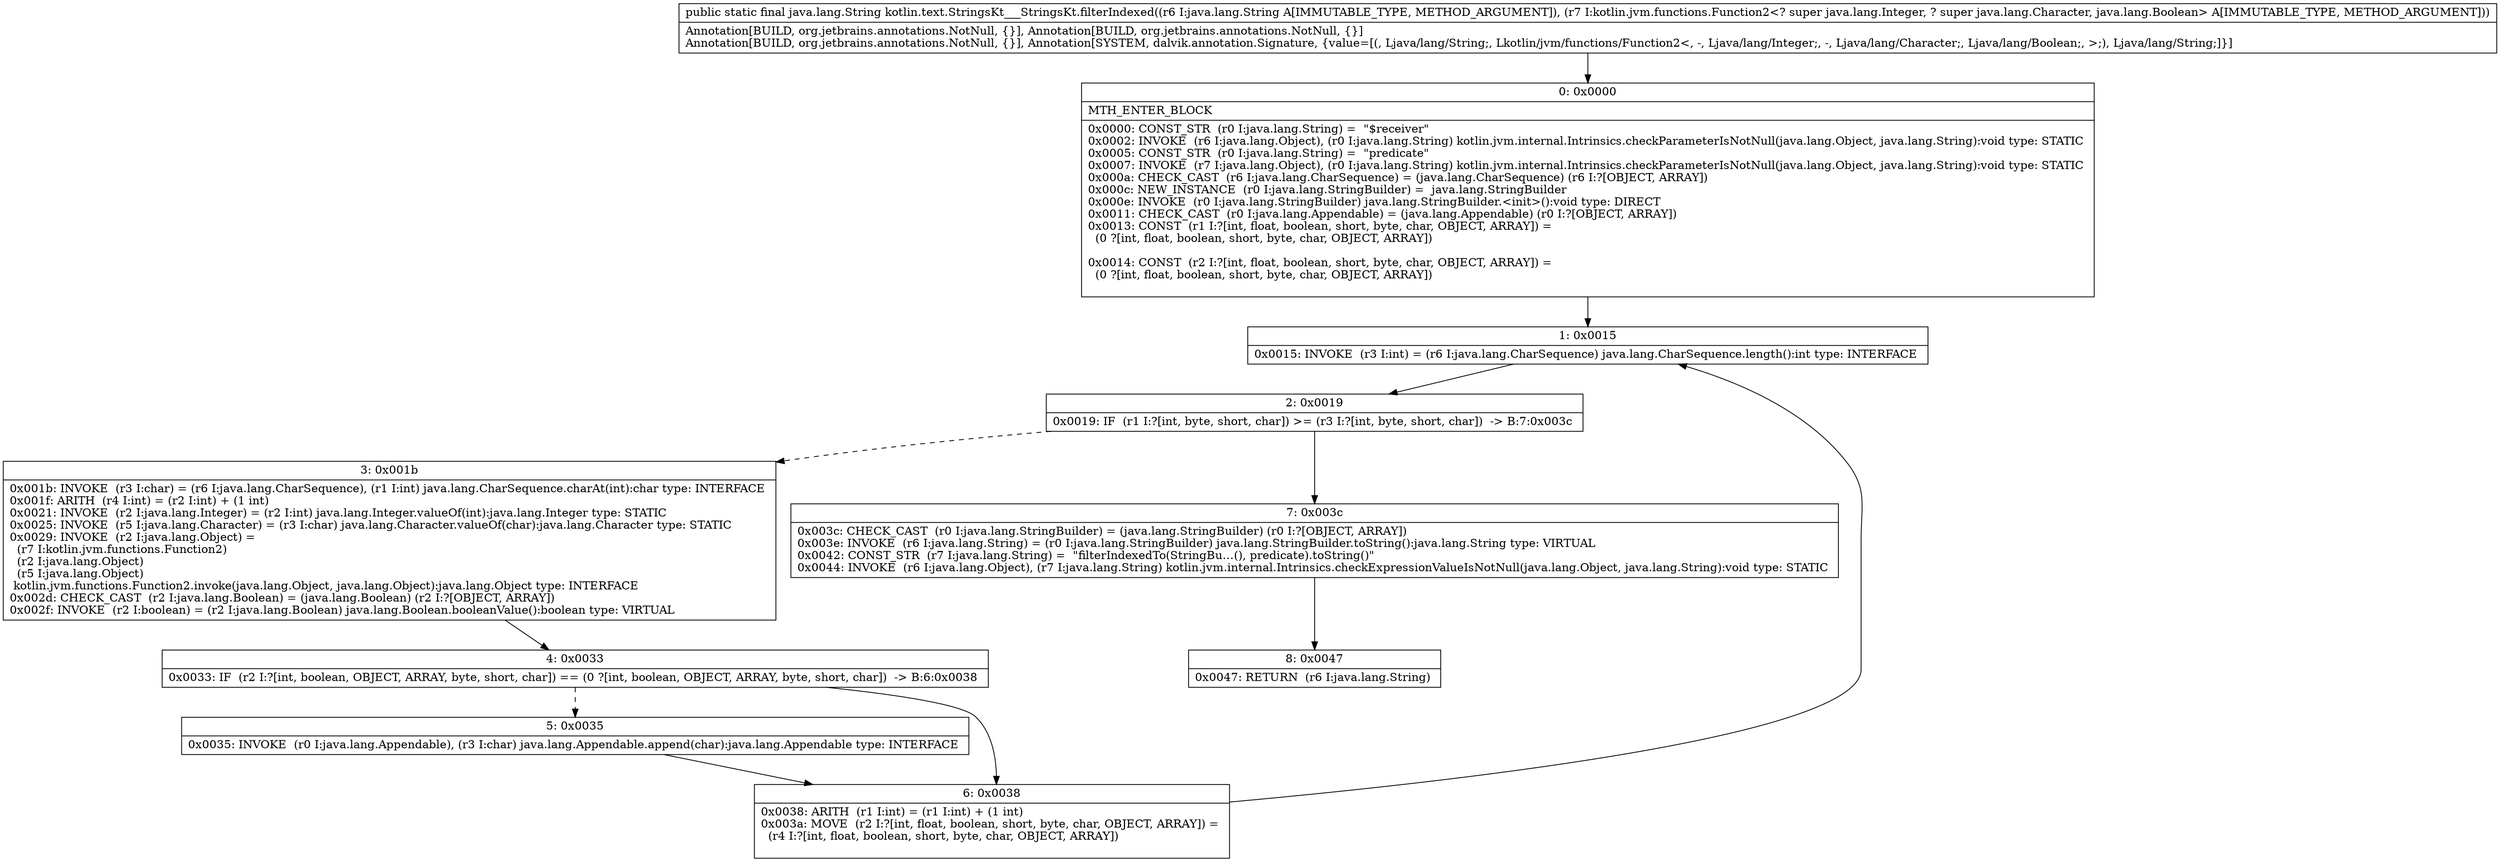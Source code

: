 digraph "CFG forkotlin.text.StringsKt___StringsKt.filterIndexed(Ljava\/lang\/String;Lkotlin\/jvm\/functions\/Function2;)Ljava\/lang\/String;" {
Node_0 [shape=record,label="{0\:\ 0x0000|MTH_ENTER_BLOCK\l|0x0000: CONST_STR  (r0 I:java.lang.String) =  \"$receiver\" \l0x0002: INVOKE  (r6 I:java.lang.Object), (r0 I:java.lang.String) kotlin.jvm.internal.Intrinsics.checkParameterIsNotNull(java.lang.Object, java.lang.String):void type: STATIC \l0x0005: CONST_STR  (r0 I:java.lang.String) =  \"predicate\" \l0x0007: INVOKE  (r7 I:java.lang.Object), (r0 I:java.lang.String) kotlin.jvm.internal.Intrinsics.checkParameterIsNotNull(java.lang.Object, java.lang.String):void type: STATIC \l0x000a: CHECK_CAST  (r6 I:java.lang.CharSequence) = (java.lang.CharSequence) (r6 I:?[OBJECT, ARRAY]) \l0x000c: NEW_INSTANCE  (r0 I:java.lang.StringBuilder) =  java.lang.StringBuilder \l0x000e: INVOKE  (r0 I:java.lang.StringBuilder) java.lang.StringBuilder.\<init\>():void type: DIRECT \l0x0011: CHECK_CAST  (r0 I:java.lang.Appendable) = (java.lang.Appendable) (r0 I:?[OBJECT, ARRAY]) \l0x0013: CONST  (r1 I:?[int, float, boolean, short, byte, char, OBJECT, ARRAY]) = \l  (0 ?[int, float, boolean, short, byte, char, OBJECT, ARRAY])\l \l0x0014: CONST  (r2 I:?[int, float, boolean, short, byte, char, OBJECT, ARRAY]) = \l  (0 ?[int, float, boolean, short, byte, char, OBJECT, ARRAY])\l \l}"];
Node_1 [shape=record,label="{1\:\ 0x0015|0x0015: INVOKE  (r3 I:int) = (r6 I:java.lang.CharSequence) java.lang.CharSequence.length():int type: INTERFACE \l}"];
Node_2 [shape=record,label="{2\:\ 0x0019|0x0019: IF  (r1 I:?[int, byte, short, char]) \>= (r3 I:?[int, byte, short, char])  \-\> B:7:0x003c \l}"];
Node_3 [shape=record,label="{3\:\ 0x001b|0x001b: INVOKE  (r3 I:char) = (r6 I:java.lang.CharSequence), (r1 I:int) java.lang.CharSequence.charAt(int):char type: INTERFACE \l0x001f: ARITH  (r4 I:int) = (r2 I:int) + (1 int) \l0x0021: INVOKE  (r2 I:java.lang.Integer) = (r2 I:int) java.lang.Integer.valueOf(int):java.lang.Integer type: STATIC \l0x0025: INVOKE  (r5 I:java.lang.Character) = (r3 I:char) java.lang.Character.valueOf(char):java.lang.Character type: STATIC \l0x0029: INVOKE  (r2 I:java.lang.Object) = \l  (r7 I:kotlin.jvm.functions.Function2)\l  (r2 I:java.lang.Object)\l  (r5 I:java.lang.Object)\l kotlin.jvm.functions.Function2.invoke(java.lang.Object, java.lang.Object):java.lang.Object type: INTERFACE \l0x002d: CHECK_CAST  (r2 I:java.lang.Boolean) = (java.lang.Boolean) (r2 I:?[OBJECT, ARRAY]) \l0x002f: INVOKE  (r2 I:boolean) = (r2 I:java.lang.Boolean) java.lang.Boolean.booleanValue():boolean type: VIRTUAL \l}"];
Node_4 [shape=record,label="{4\:\ 0x0033|0x0033: IF  (r2 I:?[int, boolean, OBJECT, ARRAY, byte, short, char]) == (0 ?[int, boolean, OBJECT, ARRAY, byte, short, char])  \-\> B:6:0x0038 \l}"];
Node_5 [shape=record,label="{5\:\ 0x0035|0x0035: INVOKE  (r0 I:java.lang.Appendable), (r3 I:char) java.lang.Appendable.append(char):java.lang.Appendable type: INTERFACE \l}"];
Node_6 [shape=record,label="{6\:\ 0x0038|0x0038: ARITH  (r1 I:int) = (r1 I:int) + (1 int) \l0x003a: MOVE  (r2 I:?[int, float, boolean, short, byte, char, OBJECT, ARRAY]) = \l  (r4 I:?[int, float, boolean, short, byte, char, OBJECT, ARRAY])\l \l}"];
Node_7 [shape=record,label="{7\:\ 0x003c|0x003c: CHECK_CAST  (r0 I:java.lang.StringBuilder) = (java.lang.StringBuilder) (r0 I:?[OBJECT, ARRAY]) \l0x003e: INVOKE  (r6 I:java.lang.String) = (r0 I:java.lang.StringBuilder) java.lang.StringBuilder.toString():java.lang.String type: VIRTUAL \l0x0042: CONST_STR  (r7 I:java.lang.String) =  \"filterIndexedTo(StringBu…(), predicate).toString()\" \l0x0044: INVOKE  (r6 I:java.lang.Object), (r7 I:java.lang.String) kotlin.jvm.internal.Intrinsics.checkExpressionValueIsNotNull(java.lang.Object, java.lang.String):void type: STATIC \l}"];
Node_8 [shape=record,label="{8\:\ 0x0047|0x0047: RETURN  (r6 I:java.lang.String) \l}"];
MethodNode[shape=record,label="{public static final java.lang.String kotlin.text.StringsKt___StringsKt.filterIndexed((r6 I:java.lang.String A[IMMUTABLE_TYPE, METHOD_ARGUMENT]), (r7 I:kotlin.jvm.functions.Function2\<? super java.lang.Integer, ? super java.lang.Character, java.lang.Boolean\> A[IMMUTABLE_TYPE, METHOD_ARGUMENT]))  | Annotation[BUILD, org.jetbrains.annotations.NotNull, \{\}], Annotation[BUILD, org.jetbrains.annotations.NotNull, \{\}]\lAnnotation[BUILD, org.jetbrains.annotations.NotNull, \{\}], Annotation[SYSTEM, dalvik.annotation.Signature, \{value=[(, Ljava\/lang\/String;, Lkotlin\/jvm\/functions\/Function2\<, \-, Ljava\/lang\/Integer;, \-, Ljava\/lang\/Character;, Ljava\/lang\/Boolean;, \>;), Ljava\/lang\/String;]\}]\l}"];
MethodNode -> Node_0;
Node_0 -> Node_1;
Node_1 -> Node_2;
Node_2 -> Node_3[style=dashed];
Node_2 -> Node_7;
Node_3 -> Node_4;
Node_4 -> Node_5[style=dashed];
Node_4 -> Node_6;
Node_5 -> Node_6;
Node_6 -> Node_1;
Node_7 -> Node_8;
}

